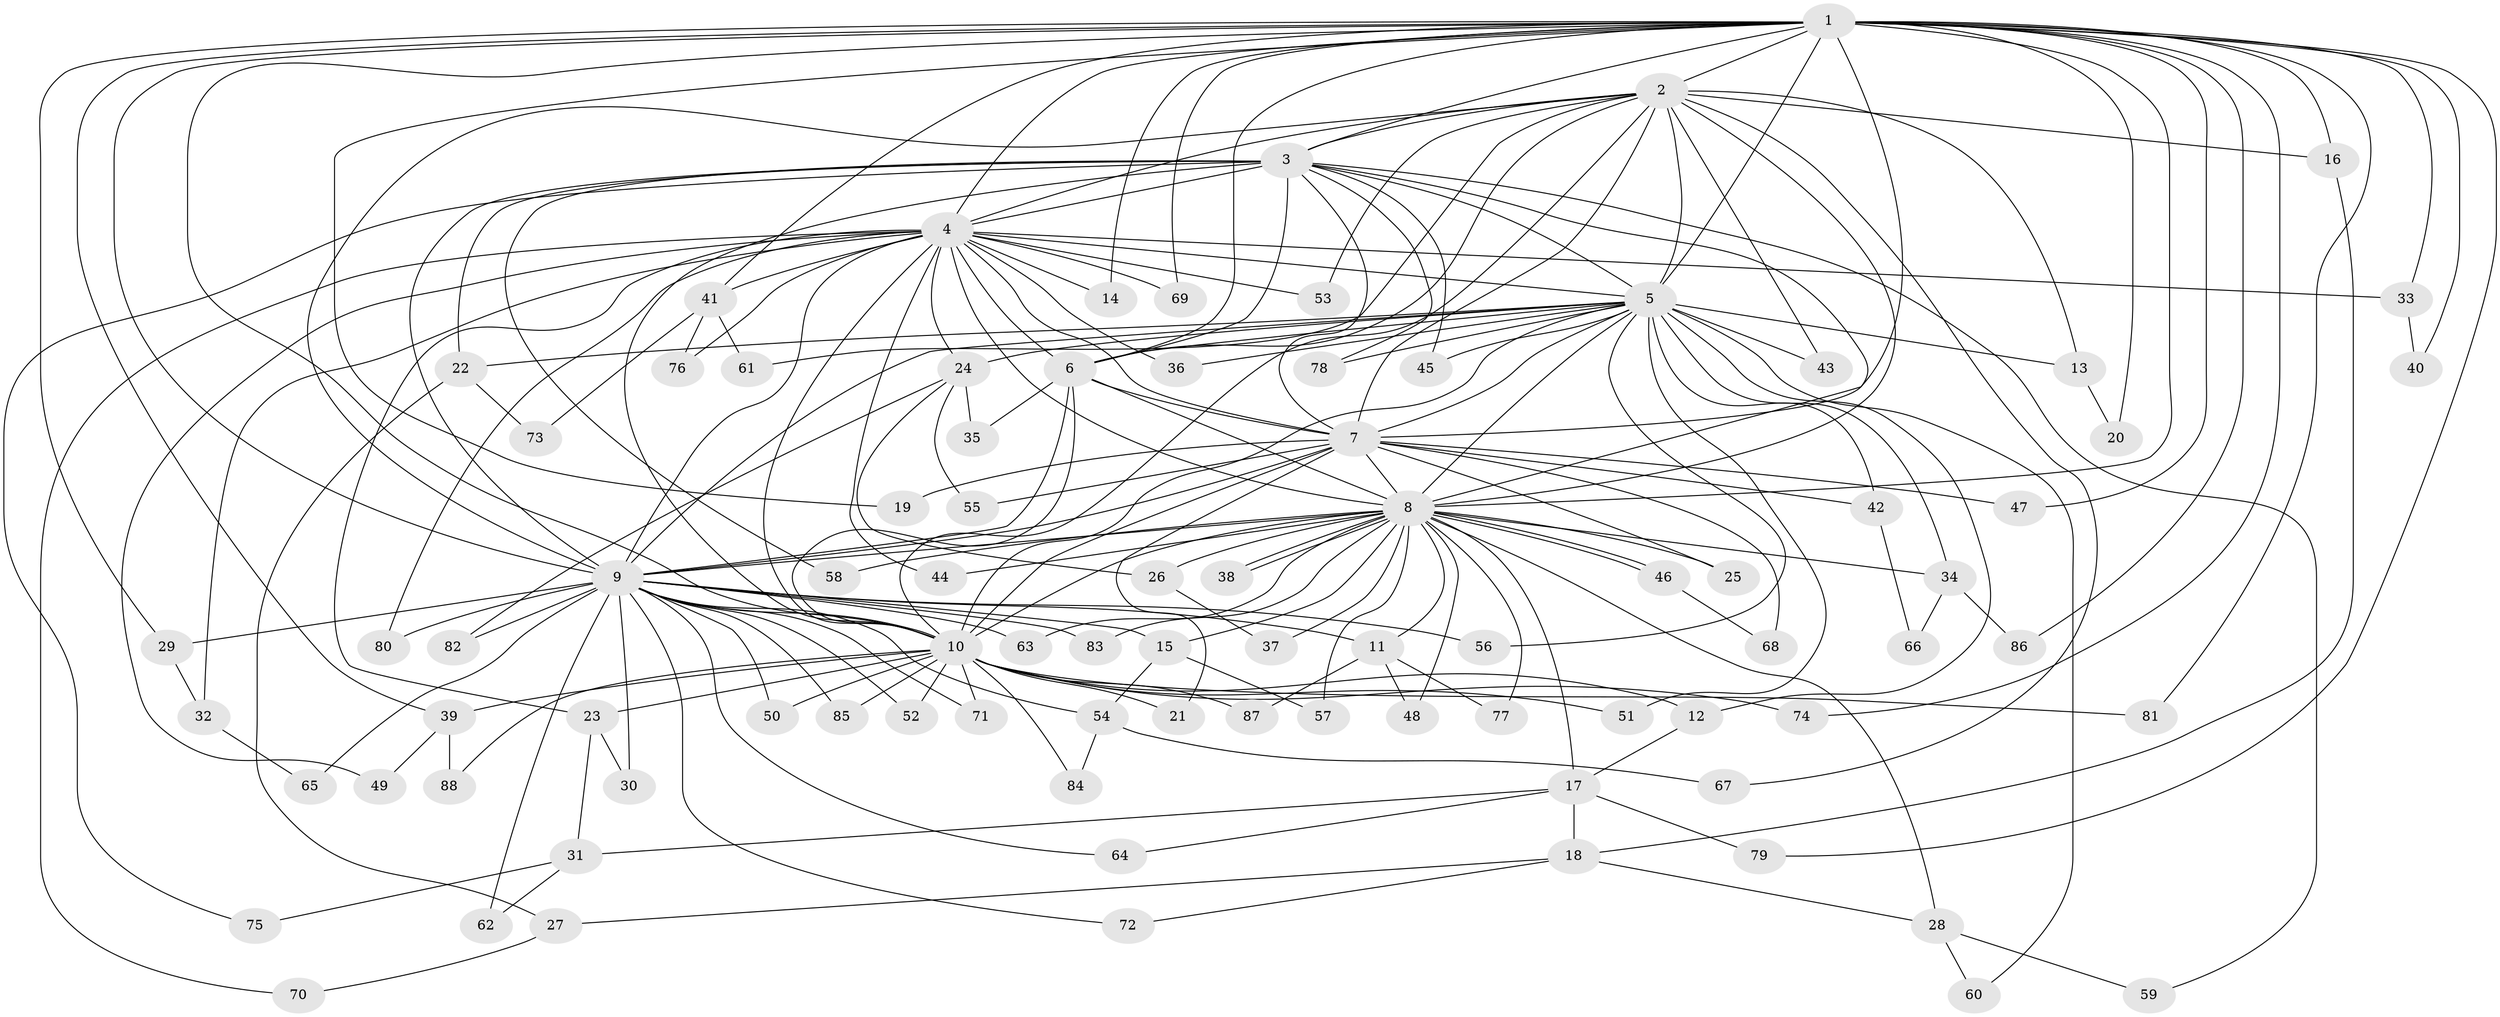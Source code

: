 // coarse degree distribution, {17: 0.018867924528301886, 21: 0.03773584905660377, 13: 0.018867924528301886, 14: 0.018867924528301886, 12: 0.018867924528301886, 22: 0.018867924528301886, 7: 0.018867924528301886, 5: 0.03773584905660377, 3: 0.09433962264150944, 2: 0.5660377358490566, 4: 0.09433962264150944, 11: 0.018867924528301886, 8: 0.018867924528301886, 1: 0.018867924528301886}
// Generated by graph-tools (version 1.1) at 2025/49/03/04/25 22:49:45]
// undirected, 88 vertices, 201 edges
graph export_dot {
  node [color=gray90,style=filled];
  1;
  2;
  3;
  4;
  5;
  6;
  7;
  8;
  9;
  10;
  11;
  12;
  13;
  14;
  15;
  16;
  17;
  18;
  19;
  20;
  21;
  22;
  23;
  24;
  25;
  26;
  27;
  28;
  29;
  30;
  31;
  32;
  33;
  34;
  35;
  36;
  37;
  38;
  39;
  40;
  41;
  42;
  43;
  44;
  45;
  46;
  47;
  48;
  49;
  50;
  51;
  52;
  53;
  54;
  55;
  56;
  57;
  58;
  59;
  60;
  61;
  62;
  63;
  64;
  65;
  66;
  67;
  68;
  69;
  70;
  71;
  72;
  73;
  74;
  75;
  76;
  77;
  78;
  79;
  80;
  81;
  82;
  83;
  84;
  85;
  86;
  87;
  88;
  1 -- 2;
  1 -- 3;
  1 -- 4;
  1 -- 5;
  1 -- 6;
  1 -- 7;
  1 -- 8;
  1 -- 9;
  1 -- 10;
  1 -- 14;
  1 -- 16;
  1 -- 19;
  1 -- 20;
  1 -- 29;
  1 -- 33;
  1 -- 39;
  1 -- 40;
  1 -- 41;
  1 -- 47;
  1 -- 69;
  1 -- 74;
  1 -- 79;
  1 -- 81;
  1 -- 86;
  2 -- 3;
  2 -- 4;
  2 -- 5;
  2 -- 6;
  2 -- 7;
  2 -- 8;
  2 -- 9;
  2 -- 10;
  2 -- 13;
  2 -- 16;
  2 -- 43;
  2 -- 53;
  2 -- 61;
  2 -- 67;
  3 -- 4;
  3 -- 5;
  3 -- 6;
  3 -- 7;
  3 -- 8;
  3 -- 9;
  3 -- 10;
  3 -- 22;
  3 -- 45;
  3 -- 58;
  3 -- 59;
  3 -- 75;
  3 -- 78;
  4 -- 5;
  4 -- 6;
  4 -- 7;
  4 -- 8;
  4 -- 9;
  4 -- 10;
  4 -- 14;
  4 -- 23;
  4 -- 24;
  4 -- 32;
  4 -- 33;
  4 -- 36;
  4 -- 41;
  4 -- 44;
  4 -- 49;
  4 -- 53;
  4 -- 69;
  4 -- 70;
  4 -- 76;
  4 -- 80;
  5 -- 6;
  5 -- 7;
  5 -- 8;
  5 -- 9;
  5 -- 10;
  5 -- 12;
  5 -- 13;
  5 -- 22;
  5 -- 24;
  5 -- 34;
  5 -- 36;
  5 -- 42;
  5 -- 43;
  5 -- 45;
  5 -- 51;
  5 -- 56;
  5 -- 60;
  5 -- 78;
  6 -- 7;
  6 -- 8;
  6 -- 9;
  6 -- 10;
  6 -- 35;
  7 -- 8;
  7 -- 9;
  7 -- 10;
  7 -- 19;
  7 -- 21;
  7 -- 25;
  7 -- 42;
  7 -- 47;
  7 -- 55;
  7 -- 68;
  8 -- 9;
  8 -- 10;
  8 -- 11;
  8 -- 15;
  8 -- 17;
  8 -- 25;
  8 -- 26;
  8 -- 28;
  8 -- 34;
  8 -- 37;
  8 -- 38;
  8 -- 38;
  8 -- 44;
  8 -- 46;
  8 -- 46;
  8 -- 48;
  8 -- 57;
  8 -- 58;
  8 -- 63;
  8 -- 77;
  8 -- 83;
  9 -- 10;
  9 -- 11;
  9 -- 15;
  9 -- 29;
  9 -- 30;
  9 -- 50;
  9 -- 52;
  9 -- 54;
  9 -- 56;
  9 -- 62;
  9 -- 63;
  9 -- 64;
  9 -- 65;
  9 -- 71;
  9 -- 72;
  9 -- 80;
  9 -- 82;
  9 -- 83;
  9 -- 85;
  10 -- 12;
  10 -- 21;
  10 -- 23;
  10 -- 39;
  10 -- 50;
  10 -- 51;
  10 -- 52;
  10 -- 71;
  10 -- 74;
  10 -- 81;
  10 -- 84;
  10 -- 85;
  10 -- 87;
  10 -- 88;
  11 -- 48;
  11 -- 77;
  11 -- 87;
  12 -- 17;
  13 -- 20;
  15 -- 54;
  15 -- 57;
  16 -- 18;
  17 -- 18;
  17 -- 31;
  17 -- 64;
  17 -- 79;
  18 -- 27;
  18 -- 28;
  18 -- 72;
  22 -- 27;
  22 -- 73;
  23 -- 30;
  23 -- 31;
  24 -- 26;
  24 -- 35;
  24 -- 55;
  24 -- 82;
  26 -- 37;
  27 -- 70;
  28 -- 59;
  28 -- 60;
  29 -- 32;
  31 -- 62;
  31 -- 75;
  32 -- 65;
  33 -- 40;
  34 -- 66;
  34 -- 86;
  39 -- 49;
  39 -- 88;
  41 -- 61;
  41 -- 73;
  41 -- 76;
  42 -- 66;
  46 -- 68;
  54 -- 67;
  54 -- 84;
}
